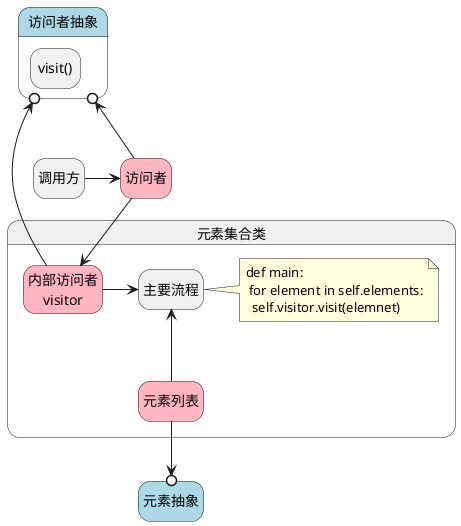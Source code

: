 @startuml 访问者模式
hide empty description
state user as "调用方"
state ele_inter as "元素抽象" #LightBlue
state ele as "元素集合类" {
    state eles as "元素列表" #LightPink
    state inter_visitor as "内部访问者\nvisitor" #LightPink
    state main as "主要流程"
    note right of main : def main:\n for element in self.elements:\n  self.visitor.visit(elemnet)
}
state visitor_inter as "访问者抽象" #LightBlue {
    state visit as "visit()"
}
state visitor as "访问者" #LightPink

user -> visitor
visitor -down-> inter_visitor
inter_visitor -> main
eles -up-> main
eles -down->o ele_inter
visitor -up->o visitor_inter
inter_visitor -up->o visitor_inter
@enduml